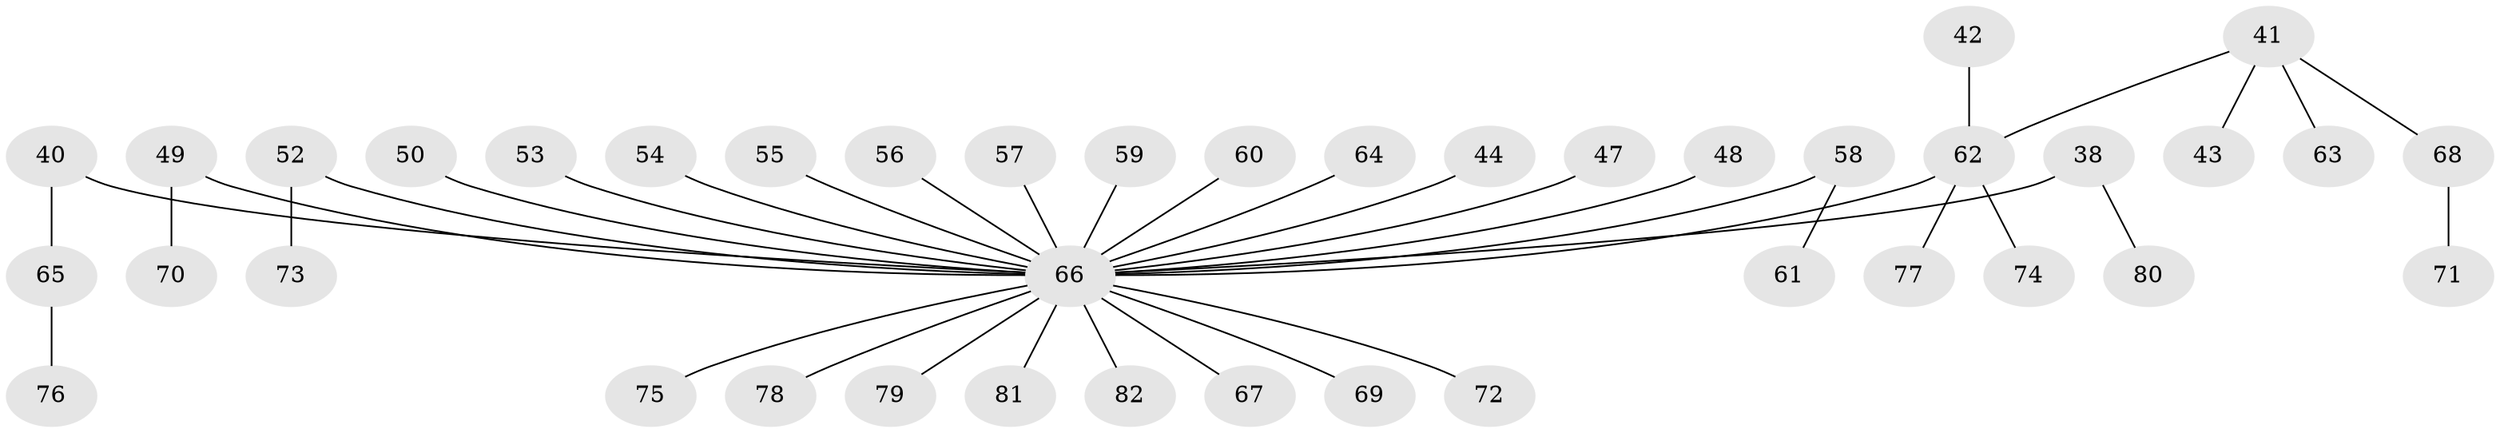 // original degree distribution, {4: 0.04878048780487805, 1: 0.47560975609756095, 6: 0.04878048780487805, 3: 0.15853658536585366, 2: 0.2682926829268293}
// Generated by graph-tools (version 1.1) at 2025/56/03/04/25 21:56:02]
// undirected, 41 vertices, 40 edges
graph export_dot {
graph [start="1"]
  node [color=gray90,style=filled];
  38;
  40;
  41;
  42;
  43;
  44;
  47;
  48;
  49;
  50 [super="+28"];
  52;
  53;
  54;
  55;
  56;
  57;
  58 [super="+30"];
  59;
  60;
  61;
  62 [super="+33+45"];
  63;
  64;
  65;
  66 [super="+19+12+21+15+3+16+20+22+11+39+13+17+23+29+36+24+51+31"];
  67;
  68;
  69;
  70;
  71;
  72;
  73;
  74;
  75;
  76;
  77;
  78;
  79;
  80;
  81;
  82;
  38 -- 80;
  38 -- 66;
  40 -- 65;
  40 -- 66;
  41 -- 43;
  41 -- 63;
  41 -- 68;
  41 -- 62;
  42 -- 62;
  44 -- 66;
  47 -- 66;
  48 -- 66;
  49 -- 70;
  49 -- 66;
  50 -- 66;
  52 -- 73;
  52 -- 66;
  53 -- 66;
  54 -- 66;
  55 -- 66;
  56 -- 66;
  57 -- 66;
  58 -- 61;
  58 -- 66;
  59 -- 66;
  60 -- 66;
  62 -- 74;
  62 -- 66;
  62 -- 77;
  64 -- 66;
  65 -- 76;
  66 -- 79;
  66 -- 82;
  66 -- 72;
  66 -- 75;
  66 -- 78;
  66 -- 81;
  66 -- 69;
  66 -- 67;
  68 -- 71;
}
